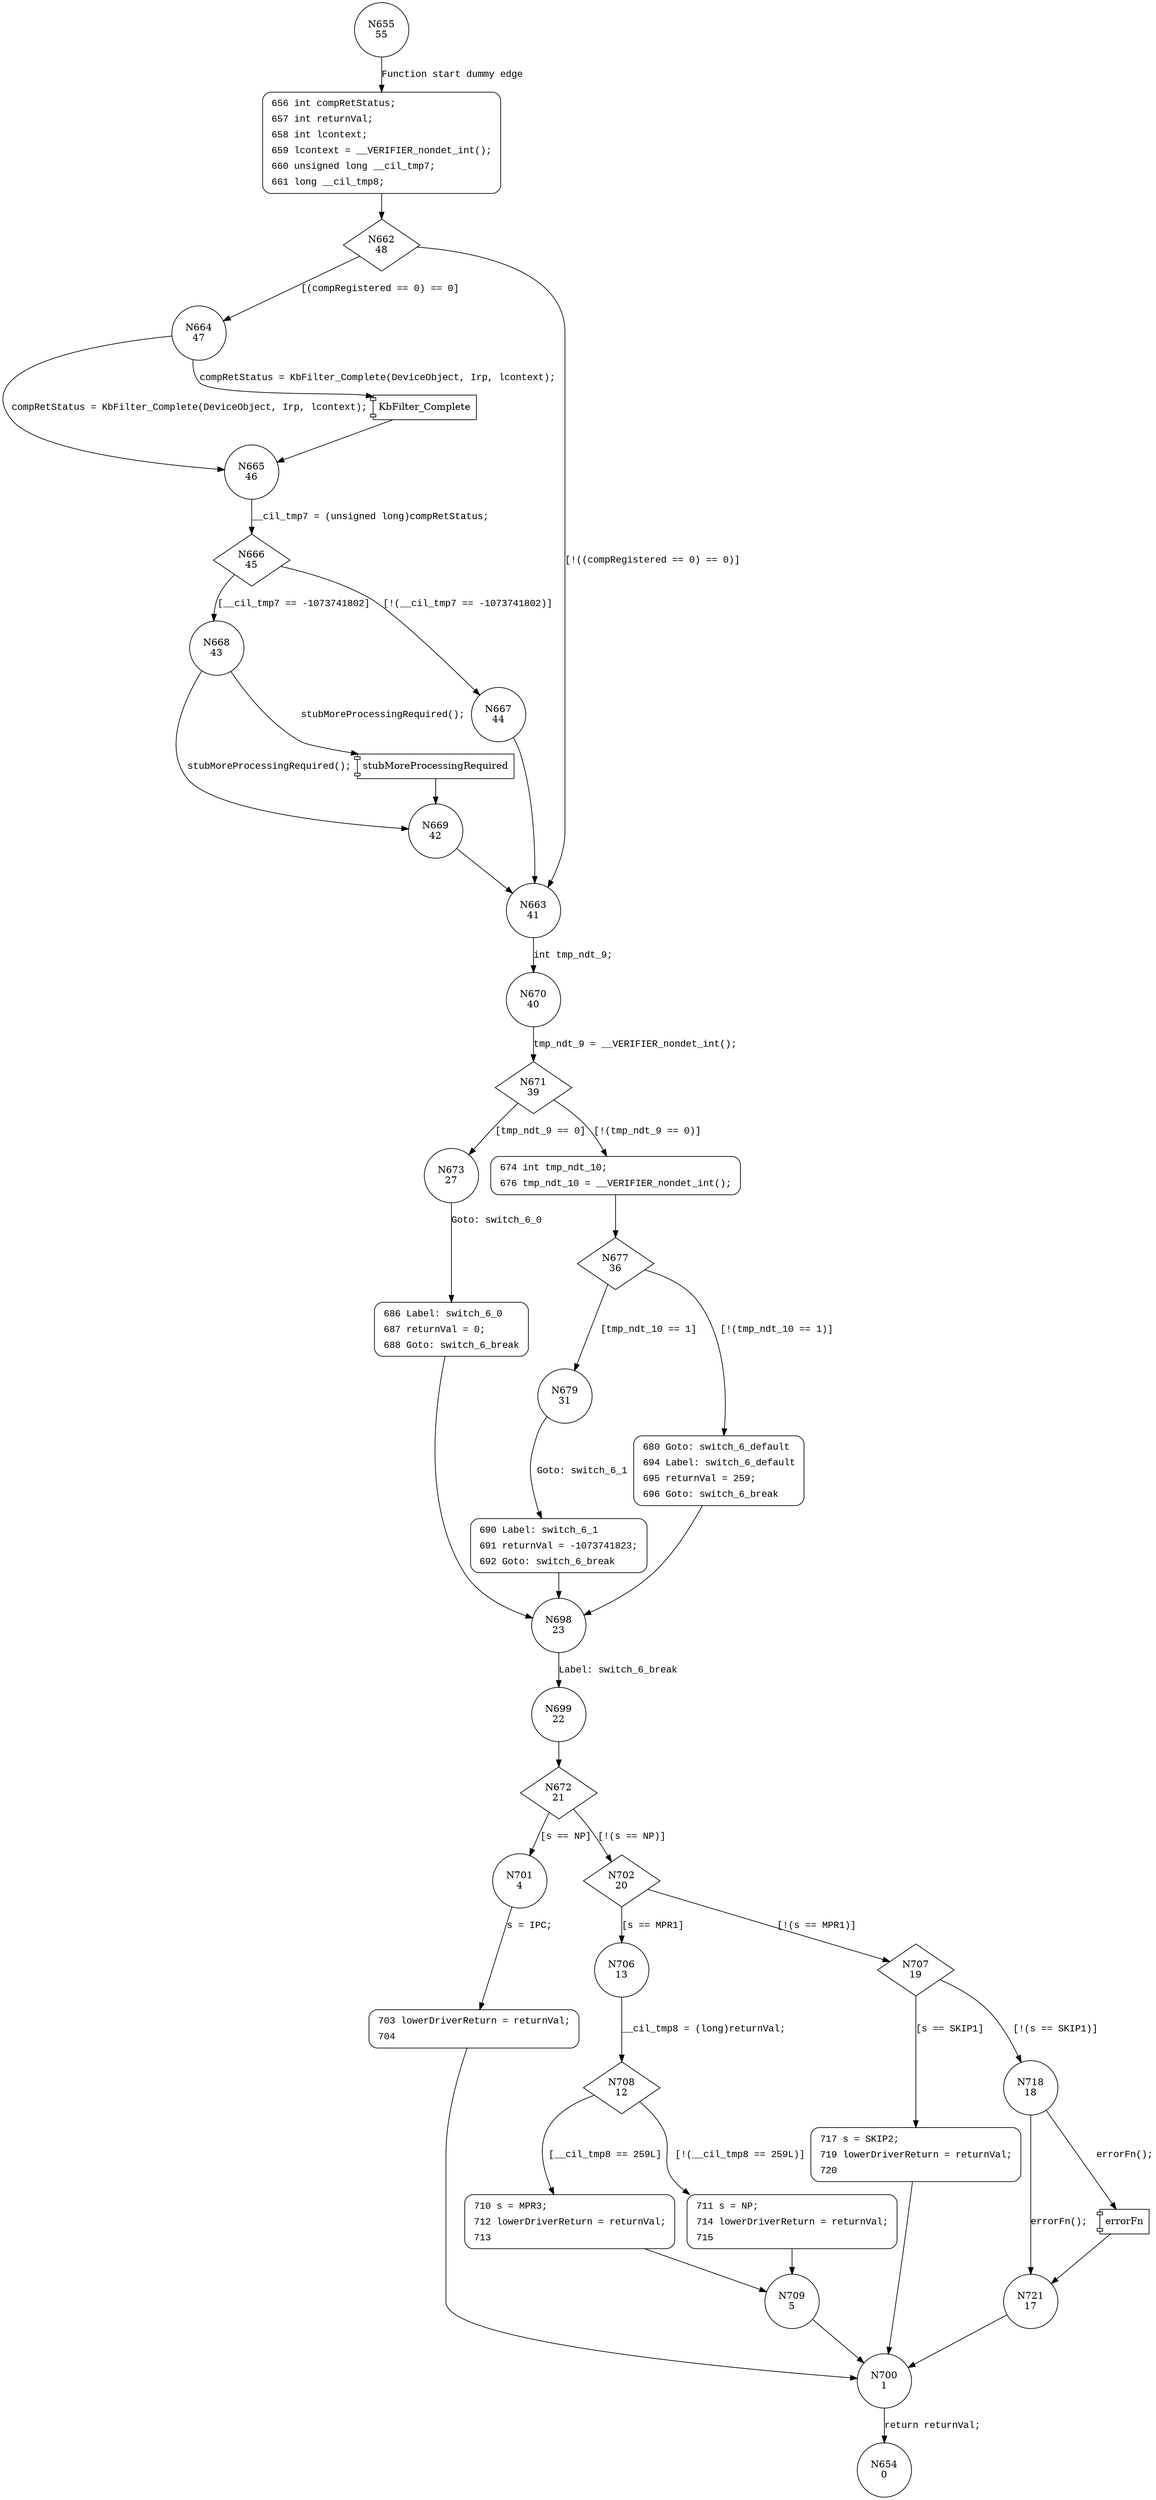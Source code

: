 digraph PoCallDriver {
655 [shape="circle" label="N655\n55"]
656 [shape="circle" label="N656\n54"]
662 [shape="diamond" label="N662\n48"]
664 [shape="circle" label="N664\n47"]
663 [shape="circle" label="N663\n41"]
670 [shape="circle" label="N670\n40"]
671 [shape="diamond" label="N671\n39"]
673 [shape="circle" label="N673\n27"]
674 [shape="circle" label="N674\n38"]
677 [shape="diamond" label="N677\n36"]
679 [shape="circle" label="N679\n31"]
680 [shape="circle" label="N680\n35"]
698 [shape="circle" label="N698\n23"]
699 [shape="circle" label="N699\n22"]
672 [shape="diamond" label="N672\n21"]
701 [shape="circle" label="N701\n4"]
702 [shape="diamond" label="N702\n20"]
706 [shape="circle" label="N706\n13"]
707 [shape="diamond" label="N707\n19"]
717 [shape="circle" label="N717\n16"]
718 [shape="circle" label="N718\n18"]
721 [shape="circle" label="N721\n17"]
700 [shape="circle" label="N700\n1"]
654 [shape="circle" label="N654\n0"]
708 [shape="diamond" label="N708\n12"]
710 [shape="circle" label="N710\n8"]
711 [shape="circle" label="N711\n11"]
709 [shape="circle" label="N709\n5"]
703 [shape="circle" label="N703\n3"]
690 [shape="circle" label="N690\n30"]
686 [shape="circle" label="N686\n26"]
665 [shape="circle" label="N665\n46"]
666 [shape="diamond" label="N666\n45"]
668 [shape="circle" label="N668\n43"]
667 [shape="circle" label="N667\n44"]
669 [shape="circle" label="N669\n42"]
656 [style="filled,bold" penwidth="1" fillcolor="white" fontname="Courier New" shape="Mrecord" label=<<table border="0" cellborder="0" cellpadding="3" bgcolor="white"><tr><td align="right">656</td><td align="left">int compRetStatus;</td></tr><tr><td align="right">657</td><td align="left">int returnVal;</td></tr><tr><td align="right">658</td><td align="left">int lcontext;</td></tr><tr><td align="right">659</td><td align="left">lcontext = __VERIFIER_nondet_int();</td></tr><tr><td align="right">660</td><td align="left">unsigned long __cil_tmp7;</td></tr><tr><td align="right">661</td><td align="left">long __cil_tmp8;</td></tr></table>>]
656 -> 662[label=""]
674 [style="filled,bold" penwidth="1" fillcolor="white" fontname="Courier New" shape="Mrecord" label=<<table border="0" cellborder="0" cellpadding="3" bgcolor="white"><tr><td align="right">674</td><td align="left">int tmp_ndt_10;</td></tr><tr><td align="right">676</td><td align="left">tmp_ndt_10 = __VERIFIER_nondet_int();</td></tr></table>>]
674 -> 677[label=""]
680 [style="filled,bold" penwidth="1" fillcolor="white" fontname="Courier New" shape="Mrecord" label=<<table border="0" cellborder="0" cellpadding="3" bgcolor="white"><tr><td align="right">680</td><td align="left">Goto: switch_6_default</td></tr><tr><td align="right">694</td><td align="left">Label: switch_6_default</td></tr><tr><td align="right">695</td><td align="left">returnVal = 259;</td></tr><tr><td align="right">696</td><td align="left">Goto: switch_6_break</td></tr></table>>]
680 -> 698[label=""]
717 [style="filled,bold" penwidth="1" fillcolor="white" fontname="Courier New" shape="Mrecord" label=<<table border="0" cellborder="0" cellpadding="3" bgcolor="white"><tr><td align="right">717</td><td align="left">s = SKIP2;</td></tr><tr><td align="right">719</td><td align="left">lowerDriverReturn = returnVal;</td></tr><tr><td align="right">720</td><td align="left"></td></tr></table>>]
717 -> 700[label=""]
711 [style="filled,bold" penwidth="1" fillcolor="white" fontname="Courier New" shape="Mrecord" label=<<table border="0" cellborder="0" cellpadding="3" bgcolor="white"><tr><td align="right">711</td><td align="left">s = NP;</td></tr><tr><td align="right">714</td><td align="left">lowerDriverReturn = returnVal;</td></tr><tr><td align="right">715</td><td align="left"></td></tr></table>>]
711 -> 709[label=""]
710 [style="filled,bold" penwidth="1" fillcolor="white" fontname="Courier New" shape="Mrecord" label=<<table border="0" cellborder="0" cellpadding="3" bgcolor="white"><tr><td align="right">710</td><td align="left">s = MPR3;</td></tr><tr><td align="right">712</td><td align="left">lowerDriverReturn = returnVal;</td></tr><tr><td align="right">713</td><td align="left"></td></tr></table>>]
710 -> 709[label=""]
703 [style="filled,bold" penwidth="1" fillcolor="white" fontname="Courier New" shape="Mrecord" label=<<table border="0" cellborder="0" cellpadding="3" bgcolor="white"><tr><td align="right">703</td><td align="left">lowerDriverReturn = returnVal;</td></tr><tr><td align="right">704</td><td align="left"></td></tr></table>>]
703 -> 700[label=""]
690 [style="filled,bold" penwidth="1" fillcolor="white" fontname="Courier New" shape="Mrecord" label=<<table border="0" cellborder="0" cellpadding="3" bgcolor="white"><tr><td align="right">690</td><td align="left">Label: switch_6_1</td></tr><tr><td align="right">691</td><td align="left">returnVal = -1073741823;</td></tr><tr><td align="right">692</td><td align="left">Goto: switch_6_break</td></tr></table>>]
690 -> 698[label=""]
686 [style="filled,bold" penwidth="1" fillcolor="white" fontname="Courier New" shape="Mrecord" label=<<table border="0" cellborder="0" cellpadding="3" bgcolor="white"><tr><td align="right">686</td><td align="left">Label: switch_6_0</td></tr><tr><td align="right">687</td><td align="left">returnVal = 0;</td></tr><tr><td align="right">688</td><td align="left">Goto: switch_6_break</td></tr></table>>]
686 -> 698[label=""]
655 -> 656 [label="Function start dummy edge" fontname="Courier New"]
662 -> 664 [label="[(compRegistered == 0) == 0]" fontname="Courier New"]
662 -> 663 [label="[!((compRegistered == 0) == 0)]" fontname="Courier New"]
663 -> 670 [label="int tmp_ndt_9;" fontname="Courier New"]
671 -> 673 [label="[tmp_ndt_9 == 0]" fontname="Courier New"]
671 -> 674 [label="[!(tmp_ndt_9 == 0)]" fontname="Courier New"]
677 -> 679 [label="[tmp_ndt_10 == 1]" fontname="Courier New"]
677 -> 680 [label="[!(tmp_ndt_10 == 1)]" fontname="Courier New"]
698 -> 699 [label="Label: switch_6_break" fontname="Courier New"]
672 -> 701 [label="[s == NP]" fontname="Courier New"]
672 -> 702 [label="[!(s == NP)]" fontname="Courier New"]
702 -> 706 [label="[s == MPR1]" fontname="Courier New"]
702 -> 707 [label="[!(s == MPR1)]" fontname="Courier New"]
707 -> 717 [label="[s == SKIP1]" fontname="Courier New"]
707 -> 718 [label="[!(s == SKIP1)]" fontname="Courier New"]
100016 [shape="component" label="errorFn"]
718 -> 100016 [label="errorFn();" fontname="Courier New"]
100016 -> 721 [label="" fontname="Courier New"]
718 -> 721 [label="errorFn();" fontname="Courier New"]
721 -> 700 [label="" fontname="Courier New"]
700 -> 654 [label="return returnVal;" fontname="Courier New"]
706 -> 708 [label="__cil_tmp8 = (long)returnVal;" fontname="Courier New"]
708 -> 710 [label="[__cil_tmp8 == 259L]" fontname="Courier New"]
708 -> 711 [label="[!(__cil_tmp8 == 259L)]" fontname="Courier New"]
709 -> 700 [label="" fontname="Courier New"]
701 -> 703 [label="s = IPC;" fontname="Courier New"]
679 -> 690 [label="Goto: switch_6_1" fontname="Courier New"]
673 -> 686 [label="Goto: switch_6_0" fontname="Courier New"]
100017 [shape="component" label="KbFilter_Complete"]
664 -> 100017 [label="compRetStatus = KbFilter_Complete(DeviceObject, Irp, lcontext);" fontname="Courier New"]
100017 -> 665 [label="" fontname="Courier New"]
664 -> 665 [label="compRetStatus = KbFilter_Complete(DeviceObject, Irp, lcontext);" fontname="Courier New"]
665 -> 666 [label="__cil_tmp7 = (unsigned long)compRetStatus;" fontname="Courier New"]
666 -> 668 [label="[__cil_tmp7 == -1073741802]" fontname="Courier New"]
666 -> 667 [label="[!(__cil_tmp7 == -1073741802)]" fontname="Courier New"]
100018 [shape="component" label="stubMoreProcessingRequired"]
668 -> 100018 [label="stubMoreProcessingRequired();" fontname="Courier New"]
100018 -> 669 [label="" fontname="Courier New"]
668 -> 669 [label="stubMoreProcessingRequired();" fontname="Courier New"]
669 -> 663 [label="" fontname="Courier New"]
670 -> 671 [label="tmp_ndt_9 = __VERIFIER_nondet_int();" fontname="Courier New"]
699 -> 672 [label="" fontname="Courier New"]
667 -> 663 [label="" fontname="Courier New"]
}
